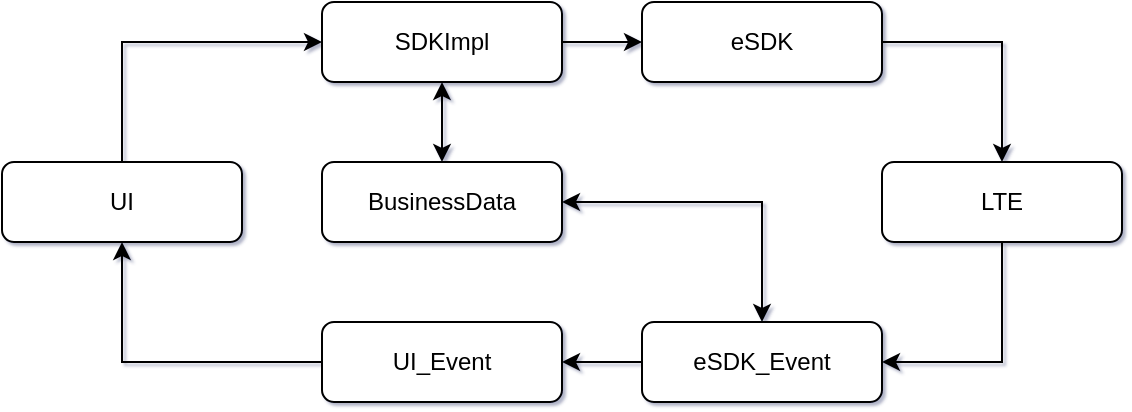 <mxfile version="15.2.5" type="github">
  <diagram id="C5RBs43oDa-KdzZeNtuy" name="Page-1">
    <mxGraphModel dx="942" dy="2186" grid="1" gridSize="10" guides="1" tooltips="1" connect="1" arrows="1" fold="1" page="1" pageScale="1" pageWidth="827" pageHeight="1169" background="none" math="0" shadow="1">
      <root>
        <mxCell id="WIyWlLk6GJQsqaUBKTNV-0" />
        <mxCell id="WIyWlLk6GJQsqaUBKTNV-1" parent="WIyWlLk6GJQsqaUBKTNV-0" />
        <mxCell id="_kUGKrFPe8RhHh45t67Q-8" style="edgeStyle=orthogonalEdgeStyle;rounded=0;orthogonalLoop=1;jettySize=auto;html=1;exitX=0.5;exitY=0;exitDx=0;exitDy=0;entryX=0;entryY=0.5;entryDx=0;entryDy=0;" parent="WIyWlLk6GJQsqaUBKTNV-1" source="WIyWlLk6GJQsqaUBKTNV-3" target="_kUGKrFPe8RhHh45t67Q-5" edge="1">
          <mxGeometry relative="1" as="geometry" />
        </mxCell>
        <mxCell id="WIyWlLk6GJQsqaUBKTNV-3" value="UI" style="rounded=1;whiteSpace=wrap;html=1;fontSize=12;glass=0;strokeWidth=1;shadow=0;" parent="WIyWlLk6GJQsqaUBKTNV-1" vertex="1">
          <mxGeometry x="160" y="160" width="120" height="40" as="geometry" />
        </mxCell>
        <mxCell id="_kUGKrFPe8RhHh45t67Q-2" value="BusinessData" style="rounded=1;whiteSpace=wrap;html=1;fontSize=12;glass=0;strokeWidth=1;shadow=0;" parent="WIyWlLk6GJQsqaUBKTNV-1" vertex="1">
          <mxGeometry x="320" y="160" width="120" height="40" as="geometry" />
        </mxCell>
        <mxCell id="_kUGKrFPe8RhHh45t67Q-11" style="edgeStyle=orthogonalEdgeStyle;rounded=0;orthogonalLoop=1;jettySize=auto;html=1;exitX=0.5;exitY=1;exitDx=0;exitDy=0;entryX=1;entryY=0.5;entryDx=0;entryDy=0;" parent="WIyWlLk6GJQsqaUBKTNV-1" source="_kUGKrFPe8RhHh45t67Q-3" target="_kUGKrFPe8RhHh45t67Q-6" edge="1">
          <mxGeometry relative="1" as="geometry" />
        </mxCell>
        <mxCell id="_kUGKrFPe8RhHh45t67Q-3" value="LTE" style="rounded=1;whiteSpace=wrap;html=1;fontSize=12;glass=0;strokeWidth=1;shadow=0;" parent="WIyWlLk6GJQsqaUBKTNV-1" vertex="1">
          <mxGeometry x="600" y="160" width="120" height="40" as="geometry" />
        </mxCell>
        <mxCell id="_kUGKrFPe8RhHh45t67Q-10" style="edgeStyle=orthogonalEdgeStyle;rounded=0;orthogonalLoop=1;jettySize=auto;html=1;exitX=1;exitY=0.5;exitDx=0;exitDy=0;entryX=0.5;entryY=0;entryDx=0;entryDy=0;" parent="WIyWlLk6GJQsqaUBKTNV-1" source="_kUGKrFPe8RhHh45t67Q-4" target="_kUGKrFPe8RhHh45t67Q-3" edge="1">
          <mxGeometry relative="1" as="geometry" />
        </mxCell>
        <mxCell id="_kUGKrFPe8RhHh45t67Q-4" value="eSDK" style="rounded=1;whiteSpace=wrap;html=1;fontSize=12;glass=0;strokeWidth=1;shadow=0;" parent="WIyWlLk6GJQsqaUBKTNV-1" vertex="1">
          <mxGeometry x="480" y="80" width="120" height="40" as="geometry" />
        </mxCell>
        <mxCell id="_kUGKrFPe8RhHh45t67Q-9" style="edgeStyle=orthogonalEdgeStyle;rounded=0;orthogonalLoop=1;jettySize=auto;html=1;exitX=1;exitY=0.5;exitDx=0;exitDy=0;entryX=0;entryY=0.5;entryDx=0;entryDy=0;" parent="WIyWlLk6GJQsqaUBKTNV-1" source="_kUGKrFPe8RhHh45t67Q-5" target="_kUGKrFPe8RhHh45t67Q-4" edge="1">
          <mxGeometry relative="1" as="geometry" />
        </mxCell>
        <mxCell id="_kUGKrFPe8RhHh45t67Q-14" style="edgeStyle=orthogonalEdgeStyle;rounded=0;orthogonalLoop=1;jettySize=auto;html=1;exitX=0.5;exitY=1;exitDx=0;exitDy=0;entryX=0.5;entryY=0;entryDx=0;entryDy=0;startArrow=classic;startFill=1;" parent="WIyWlLk6GJQsqaUBKTNV-1" source="_kUGKrFPe8RhHh45t67Q-5" target="_kUGKrFPe8RhHh45t67Q-2" edge="1">
          <mxGeometry relative="1" as="geometry" />
        </mxCell>
        <mxCell id="_kUGKrFPe8RhHh45t67Q-5" value="SDKImpl" style="rounded=1;whiteSpace=wrap;html=1;fontSize=12;glass=0;strokeWidth=1;shadow=0;" parent="WIyWlLk6GJQsqaUBKTNV-1" vertex="1">
          <mxGeometry x="320" y="80" width="120" height="40" as="geometry" />
        </mxCell>
        <mxCell id="_kUGKrFPe8RhHh45t67Q-12" style="edgeStyle=orthogonalEdgeStyle;rounded=0;orthogonalLoop=1;jettySize=auto;html=1;exitX=0;exitY=0.5;exitDx=0;exitDy=0;entryX=1;entryY=0.5;entryDx=0;entryDy=0;" parent="WIyWlLk6GJQsqaUBKTNV-1" source="_kUGKrFPe8RhHh45t67Q-6" target="_kUGKrFPe8RhHh45t67Q-7" edge="1">
          <mxGeometry relative="1" as="geometry" />
        </mxCell>
        <mxCell id="_kUGKrFPe8RhHh45t67Q-15" style="edgeStyle=orthogonalEdgeStyle;rounded=0;orthogonalLoop=1;jettySize=auto;html=1;exitX=0.5;exitY=0;exitDx=0;exitDy=0;entryX=1;entryY=0.5;entryDx=0;entryDy=0;startArrow=classic;startFill=1;" parent="WIyWlLk6GJQsqaUBKTNV-1" source="_kUGKrFPe8RhHh45t67Q-6" target="_kUGKrFPe8RhHh45t67Q-2" edge="1">
          <mxGeometry relative="1" as="geometry" />
        </mxCell>
        <mxCell id="_kUGKrFPe8RhHh45t67Q-6" value="eSDK_Event" style="rounded=1;whiteSpace=wrap;html=1;fontSize=12;glass=0;strokeWidth=1;shadow=0;" parent="WIyWlLk6GJQsqaUBKTNV-1" vertex="1">
          <mxGeometry x="480" y="240" width="120" height="40" as="geometry" />
        </mxCell>
        <mxCell id="_kUGKrFPe8RhHh45t67Q-13" style="edgeStyle=orthogonalEdgeStyle;rounded=0;orthogonalLoop=1;jettySize=auto;html=1;exitX=0;exitY=0.5;exitDx=0;exitDy=0;entryX=0.5;entryY=1;entryDx=0;entryDy=0;" parent="WIyWlLk6GJQsqaUBKTNV-1" source="_kUGKrFPe8RhHh45t67Q-7" target="WIyWlLk6GJQsqaUBKTNV-3" edge="1">
          <mxGeometry relative="1" as="geometry" />
        </mxCell>
        <mxCell id="_kUGKrFPe8RhHh45t67Q-7" value="UI_Event" style="rounded=1;whiteSpace=wrap;html=1;fontSize=12;glass=0;strokeWidth=1;shadow=0;" parent="WIyWlLk6GJQsqaUBKTNV-1" vertex="1">
          <mxGeometry x="320" y="240" width="120" height="40" as="geometry" />
        </mxCell>
      </root>
    </mxGraphModel>
  </diagram>
</mxfile>
